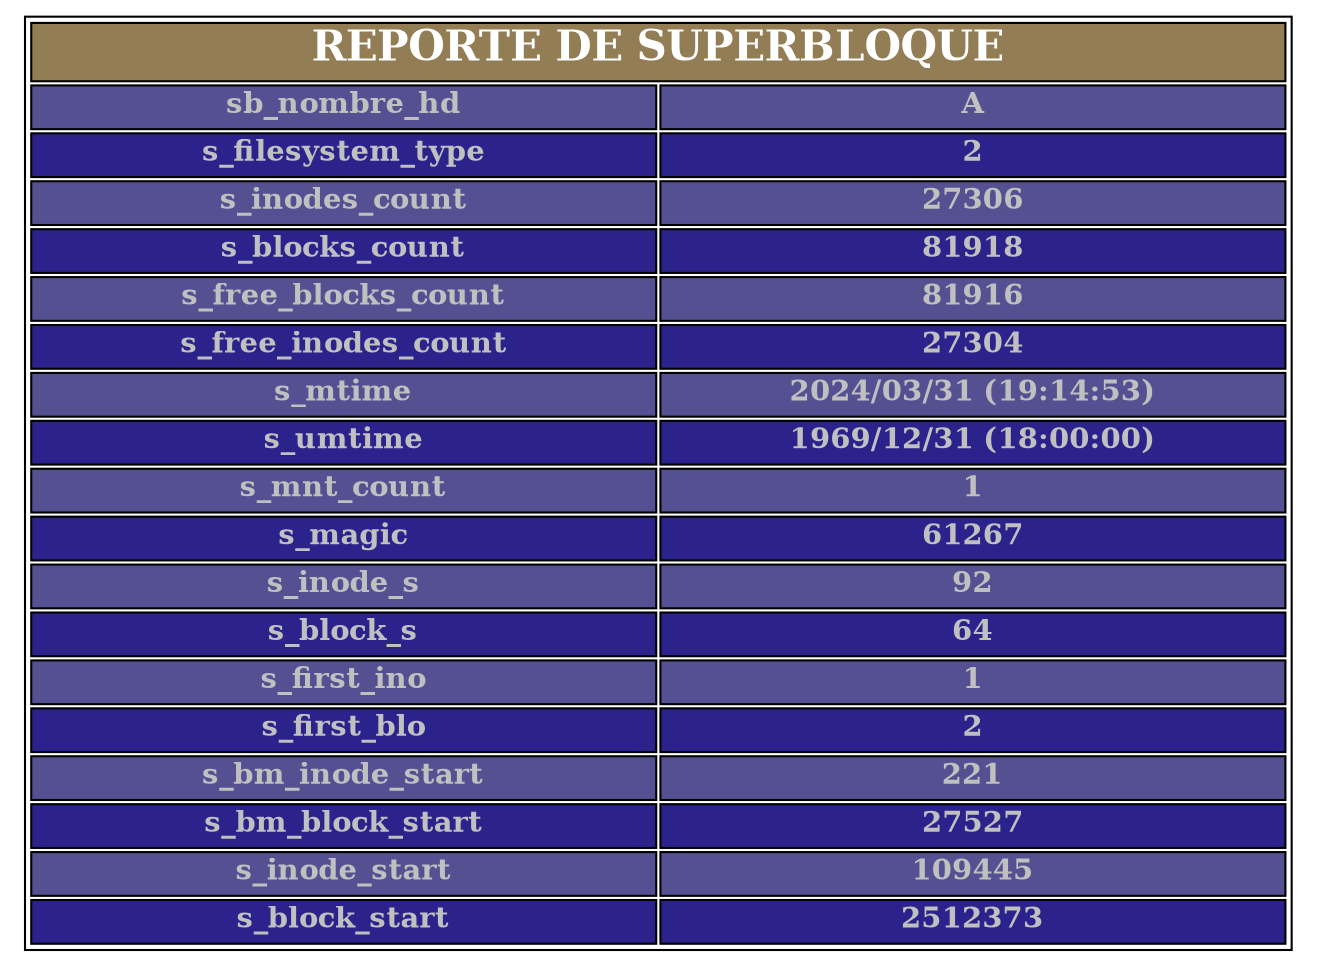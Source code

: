 digraph G {
	node[shape=none];
	start[label=<
		<table>
			<tr>
				<td colspan="2" bgcolor="#927d55"><font point-size="20" color="white"><b>REPORTE DE SUPERBLOQUE</b></font></td>
			</tr>
			<tr>
				<td bgcolor="#555092" width="300"><font color="gray"><b>sb_nombre_hd</b></font></td>
				<td bgcolor="#555092" width="300"><font color="gray"><b>A</b></font></td>
			</tr>
			<tr>
				<td bgcolor="#2B228C" width="300"><font color="gray"><b>s_filesystem_type</b></font></td>
				<td bgcolor="#2B228C" width="300"><font color="gray"><b>2</b></font></td>
			</tr>
			<tr>
				<td bgcolor="#555092" width="300"><font color="gray"><b>s_inodes_count</b></font></td>
				<td bgcolor="#555092" width="300"><font color="gray"><b>27306</b></font></td>
			</tr>
			<tr>
				<td bgcolor="#2B228C" width="300"><font color="gray"><b>s_blocks_count</b></font></td>
				<td bgcolor="#2B228C" width="300"><font color="gray"><b>81918</b></font></td>
			</tr>
			<tr>
				<td bgcolor="#555092" width="300"><font color="gray"><b>s_free_blocks_count</b></font></td>
				<td bgcolor="#555092" width="300"><font color="gray"><b>81916</b></font></td>
			</tr>
			<tr>
				<td bgcolor="#2B228C" width="300"><font color="gray"><b>s_free_inodes_count</b></font></td>
				<td bgcolor="#2B228C" width="300"><font color="gray"><b>27304</b></font></td>
			</tr>
			<tr>
				<td bgcolor="#555092" width="300"><font color="gray"><b>s_mtime</b></font></td>
				<td bgcolor="#555092" width="300"><font color="gray"><b>2024/03/31 (19:14:53)</b></font></td>
			</tr>
			<tr>
				<td bgcolor="#2B228C" width="300"><font color="gray"><b>s_umtime</b></font></td>
				<td bgcolor="#2B228C" width="300"><font color="gray"><b>1969/12/31 (18:00:00)</b></font></td>
			</tr>
			<tr>
				<td bgcolor="#555092" width="300"><font color="gray"><b>s_mnt_count</b></font></td>
				<td bgcolor="#555092" width="300"><font color="gray"><b>1</b></font></td>
			</tr>
			<tr>
				<td bgcolor="#2B228C" width="300"><font color="gray"><b>s_magic</b></font></td>
				<td bgcolor="#2B228C" width="300"><font color="gray"><b>61267</b></font></td>
			</tr>
			<tr>
				<td bgcolor="#555092" width="300"><font color="gray"><b>s_inode_s</b></font></td>
				<td bgcolor="#555092" width="300"><font color="gray"><b>92</b></font></td>
			</tr>
			<tr>
				<td bgcolor="#2B228C" width="300"><font color="gray"><b>s_block_s</b></font></td>
				<td bgcolor="#2B228C" width="300"><font color="gray"><b>64</b></font></td>
			</tr>
			<tr>
				<td bgcolor="#555092" width="300"><font color="gray"><b>s_first_ino</b></font></td>
				<td bgcolor="#555092" width="300"><font color="gray"><b>1</b></font></td>
			</tr>
			<tr>
				<td bgcolor="#2B228C" width="300"><font color="gray"><b>s_first_blo</b></font></td>
				<td bgcolor="#2B228C" width="300"><font color="gray"><b>2</b></font></td>
			</tr>
			<tr>
				<td bgcolor="#555092" width="300"><font color="gray"><b>s_bm_inode_start</b></font></td>
				<td bgcolor="#555092" width="300"><font color="gray"><b>221</b></font></td>
			</tr>
			<tr>
				<td bgcolor="#2B228C" width="300"><font color="gray"><b>s_bm_block_start</b></font></td>
				<td bgcolor="#2B228C" width="300"><font color="gray"><b>27527</b></font></td>
			</tr>
			<tr>
				<td bgcolor="#555092" width="300"><font color="gray"><b>s_inode_start</b></font></td>
				<td bgcolor="#555092" width="300"><font color="gray"><b>109445</b></font></td>
			</tr>
			<tr>
				<td bgcolor="#2B228C" width="300"><font color="gray"><b>s_block_start</b></font></td>
				<td bgcolor="#2B228C" width="300"><font color="gray"><b>2512373</b></font></td>
			</tr>
		</table>
	>];
}

